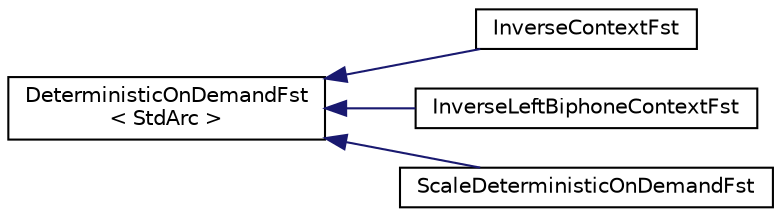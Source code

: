 digraph "Graphical Class Hierarchy"
{
  edge [fontname="Helvetica",fontsize="10",labelfontname="Helvetica",labelfontsize="10"];
  node [fontname="Helvetica",fontsize="10",shape=record];
  rankdir="LR";
  Node0 [label="DeterministicOnDemandFst\l\< StdArc \>",height=0.2,width=0.4,color="black", fillcolor="white", style="filled",URL="$classfst_1_1DeterministicOnDemandFst.html"];
  Node0 -> Node1 [dir="back",color="midnightblue",fontsize="10",style="solid",fontname="Helvetica"];
  Node1 [label="InverseContextFst",height=0.2,width=0.4,color="black", fillcolor="white", style="filled",URL="$classfst_1_1InverseContextFst.html"];
  Node0 -> Node2 [dir="back",color="midnightblue",fontsize="10",style="solid",fontname="Helvetica"];
  Node2 [label="InverseLeftBiphoneContextFst",height=0.2,width=0.4,color="black", fillcolor="white", style="filled",URL="$classfst_1_1InverseLeftBiphoneContextFst.html"];
  Node0 -> Node3 [dir="back",color="midnightblue",fontsize="10",style="solid",fontname="Helvetica"];
  Node3 [label="ScaleDeterministicOnDemandFst",height=0.2,width=0.4,color="black", fillcolor="white", style="filled",URL="$classfst_1_1ScaleDeterministicOnDemandFst.html",tooltip="Class ScaleDeterministicOnDemandFst takes another DeterministicOnDemandFst and scales the weights (li..."];
}
